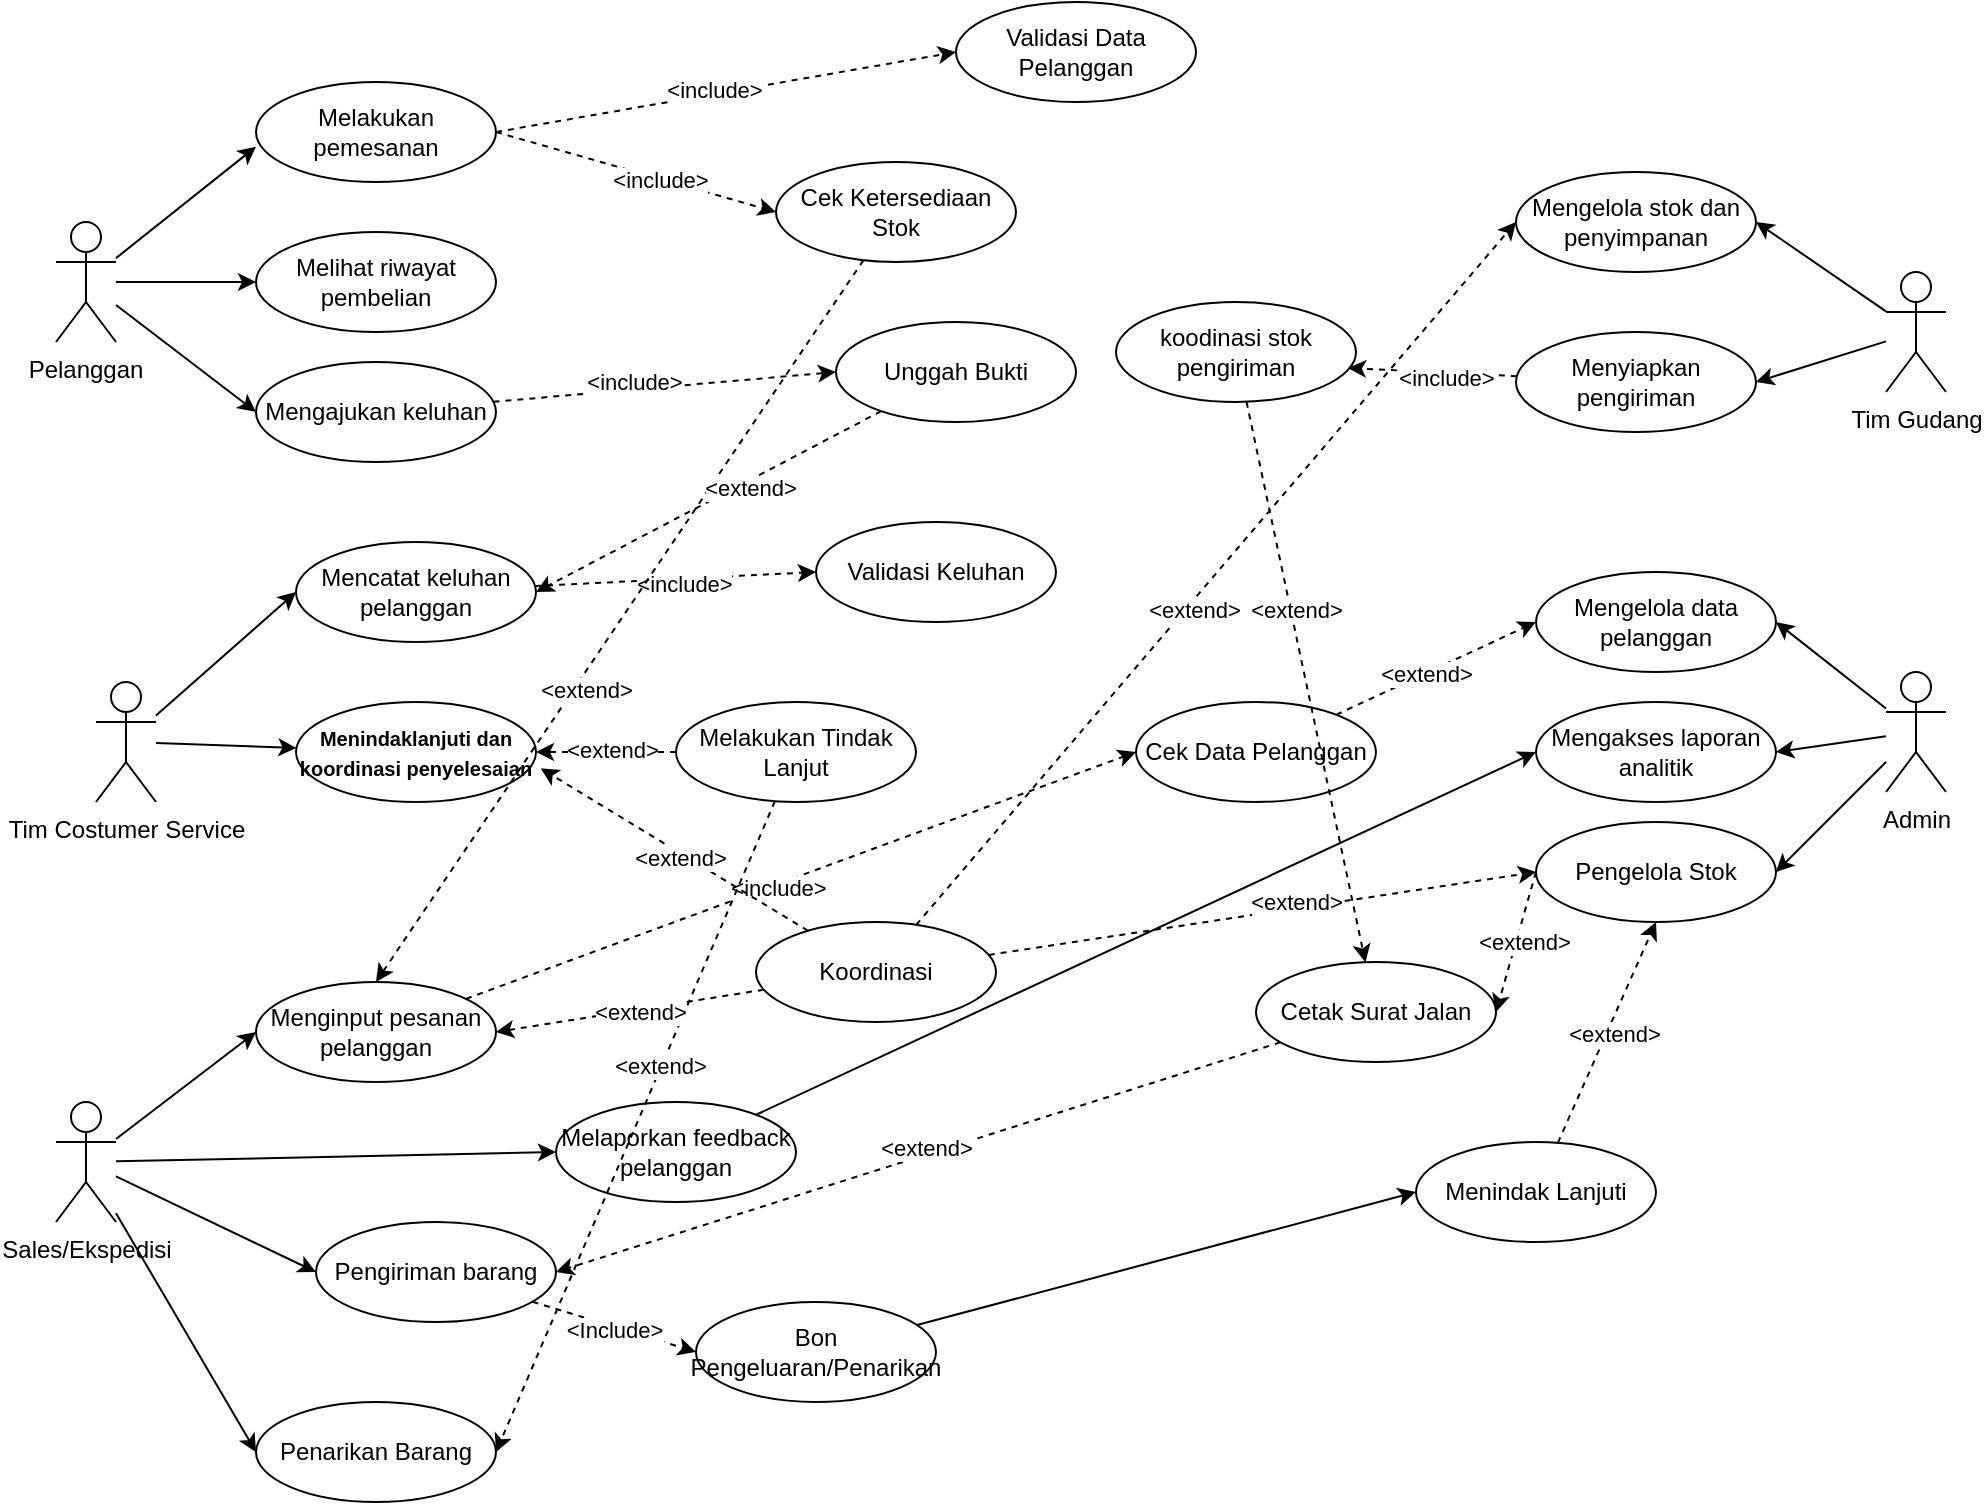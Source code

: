 <mxfile>
    <diagram id="A9RWl5Ja1mrFfkjDTp6f" name="Page-1">
        <mxGraphModel dx="1467" dy="485" grid="1" gridSize="10" guides="1" tooltips="1" connect="1" arrows="1" fold="1" page="1" pageScale="1" pageWidth="850" pageHeight="1100" math="0" shadow="0">
            <root>
                <mxCell id="0"/>
                <mxCell id="1" parent="0"/>
                <mxCell id="39" style="edgeStyle=none;html=1;entryX=0;entryY=0.5;entryDx=0;entryDy=0;" parent="1" source="2" target="14" edge="1">
                    <mxGeometry relative="1" as="geometry"/>
                </mxCell>
                <mxCell id="40" style="edgeStyle=none;html=1;entryX=0;entryY=0.5;entryDx=0;entryDy=0;" parent="1" source="2" target="15" edge="1">
                    <mxGeometry relative="1" as="geometry"/>
                </mxCell>
                <object label="Pelanggan" id="2">
                    <mxCell style="shape=umlActor;verticalLabelPosition=bottom;verticalAlign=top;outlineConnect=0;whiteSpace=wrap;align=center;" parent="1" vertex="1">
                        <mxGeometry x="20" y="160" width="30" height="60" as="geometry"/>
                    </mxCell>
                </object>
                <mxCell id="22" style="edgeStyle=none;html=1;entryX=0;entryY=0.5;entryDx=0;entryDy=0;" parent="1" source="7" target="16" edge="1">
                    <mxGeometry relative="1" as="geometry"/>
                </mxCell>
                <mxCell id="23" style="edgeStyle=none;html=1;entryX=0;entryY=0.5;entryDx=0;entryDy=0;" parent="1" source="7" target="17" edge="1">
                    <mxGeometry relative="1" as="geometry"/>
                </mxCell>
                <mxCell id="107" style="edgeStyle=none;html=1;entryX=0;entryY=0.5;entryDx=0;entryDy=0;" edge="1" parent="1" source="7" target="106">
                    <mxGeometry relative="1" as="geometry"/>
                </mxCell>
                <mxCell id="145" style="edgeStyle=none;html=1;entryX=0;entryY=0.5;entryDx=0;entryDy=0;" edge="1" parent="1" source="7" target="144">
                    <mxGeometry relative="1" as="geometry"/>
                </mxCell>
                <mxCell id="7" value="Sales/Ekspedisi" style="shape=umlActor;verticalLabelPosition=bottom;verticalAlign=top;html=1;outlineConnect=0;" parent="1" vertex="1">
                    <mxGeometry x="20" y="600" width="30" height="60" as="geometry"/>
                </mxCell>
                <mxCell id="41" style="edgeStyle=none;html=1;entryX=1;entryY=0.5;entryDx=0;entryDy=0;" parent="1" source="8" target="33" edge="1">
                    <mxGeometry relative="1" as="geometry"/>
                </mxCell>
                <mxCell id="42" style="edgeStyle=none;html=1;entryX=1;entryY=0.5;entryDx=0;entryDy=0;" parent="1" source="8" target="32" edge="1">
                    <mxGeometry relative="1" as="geometry"/>
                </mxCell>
                <mxCell id="8" value="Tim Gudang" style="shape=umlActor;verticalLabelPosition=bottom;verticalAlign=top;html=1;outlineConnect=0;" parent="1" vertex="1">
                    <mxGeometry x="935" y="185" width="30" height="60" as="geometry"/>
                </mxCell>
                <mxCell id="43" style="edgeStyle=none;html=1;entryX=1;entryY=0.5;entryDx=0;entryDy=0;" parent="1" source="10" target="30" edge="1">
                    <mxGeometry relative="1" as="geometry"/>
                </mxCell>
                <mxCell id="109" style="edgeStyle=none;html=1;entryX=1;entryY=0.5;entryDx=0;entryDy=0;" edge="1" parent="1" source="10" target="108">
                    <mxGeometry relative="1" as="geometry"/>
                </mxCell>
                <mxCell id="10" value="Admin" style="shape=umlActor;verticalLabelPosition=bottom;verticalAlign=top;html=1;outlineConnect=0;" parent="1" vertex="1">
                    <mxGeometry x="935" y="385" width="30" height="60" as="geometry"/>
                </mxCell>
                <mxCell id="35" value="" style="edgeStyle=none;html=1;" parent="1" source="11" target="26" edge="1">
                    <mxGeometry relative="1" as="geometry"/>
                </mxCell>
                <mxCell id="36" style="edgeStyle=none;html=1;entryX=0;entryY=0.5;entryDx=0;entryDy=0;" parent="1" source="11" target="25" edge="1">
                    <mxGeometry relative="1" as="geometry"/>
                </mxCell>
                <mxCell id="11" value="Tim Costumer Service" style="shape=umlActor;verticalLabelPosition=bottom;verticalAlign=top;html=1;outlineConnect=0;" parent="1" vertex="1">
                    <mxGeometry x="40" y="390" width="30" height="60" as="geometry"/>
                </mxCell>
                <mxCell id="51" style="edgeStyle=none;html=1;exitX=1;exitY=0.5;exitDx=0;exitDy=0;entryX=0;entryY=0.5;entryDx=0;entryDy=0;dashed=1;" parent="1" source="13" target="50" edge="1">
                    <mxGeometry relative="1" as="geometry"/>
                </mxCell>
                <mxCell id="55" value="&amp;lt;include&amp;gt;" style="edgeLabel;html=1;align=center;verticalAlign=middle;resizable=0;points=[];" parent="51" vertex="1" connectable="0">
                    <mxGeometry x="-0.05" y="2" relative="1" as="geometry">
                        <mxPoint as="offset"/>
                    </mxGeometry>
                </mxCell>
                <mxCell id="57" style="edgeStyle=none;html=1;entryX=0;entryY=0.5;entryDx=0;entryDy=0;exitX=1;exitY=0.5;exitDx=0;exitDy=0;dashed=1;" parent="1" source="13" target="56" edge="1">
                    <mxGeometry relative="1" as="geometry"/>
                </mxCell>
                <mxCell id="62" value="&amp;lt;include&amp;gt;" style="edgeLabel;html=1;align=center;verticalAlign=middle;resizable=0;points=[];" parent="57" vertex="1" connectable="0">
                    <mxGeometry x="0.175" relative="1" as="geometry">
                        <mxPoint as="offset"/>
                    </mxGeometry>
                </mxCell>
                <mxCell id="13" value="Melakukan pemesanan" style="ellipse;whiteSpace=wrap;html=1;" parent="1" vertex="1">
                    <mxGeometry x="120" y="90" width="120" height="50" as="geometry"/>
                </mxCell>
                <mxCell id="14" value="Melihat riwayat pembelian" style="ellipse;whiteSpace=wrap;html=1;" parent="1" vertex="1">
                    <mxGeometry x="120" y="165" width="120" height="50" as="geometry"/>
                </mxCell>
                <mxCell id="64" style="edgeStyle=none;html=1;entryX=0;entryY=0.5;entryDx=0;entryDy=0;dashed=1;" parent="1" source="15" target="63" edge="1">
                    <mxGeometry relative="1" as="geometry"/>
                </mxCell>
                <mxCell id="66" value="&amp;lt;include&amp;gt;" style="edgeLabel;html=1;align=center;verticalAlign=middle;resizable=0;points=[];" parent="64" vertex="1" connectable="0">
                    <mxGeometry x="-0.174" y="4" relative="1" as="geometry">
                        <mxPoint as="offset"/>
                    </mxGeometry>
                </mxCell>
                <mxCell id="15" value="Mengajukan keluhan" style="ellipse;whiteSpace=wrap;html=1;" parent="1" vertex="1">
                    <mxGeometry x="120" y="230" width="120" height="50" as="geometry"/>
                </mxCell>
                <mxCell id="97" style="edgeStyle=none;html=1;entryX=0;entryY=0.5;entryDx=0;entryDy=0;dashed=1;" parent="1" source="16" target="95" edge="1">
                    <mxGeometry relative="1" as="geometry"/>
                </mxCell>
                <mxCell id="98" value="&amp;lt;include&amp;gt;" style="edgeLabel;html=1;align=center;verticalAlign=middle;resizable=0;points=[];" parent="97" vertex="1" connectable="0">
                    <mxGeometry x="-0.067" y="-3" relative="1" as="geometry">
                        <mxPoint x="-1" y="-1" as="offset"/>
                    </mxGeometry>
                </mxCell>
                <mxCell id="16" value="Menginput pesanan pelanggan" style="ellipse;whiteSpace=wrap;html=1;" parent="1" vertex="1">
                    <mxGeometry x="120" y="540" width="120" height="50" as="geometry"/>
                </mxCell>
                <mxCell id="135" style="edgeStyle=none;html=1;entryX=0;entryY=0.5;entryDx=0;entryDy=0;" edge="1" parent="1" source="17" target="28">
                    <mxGeometry relative="1" as="geometry"/>
                </mxCell>
                <mxCell id="17" value="Melaporkan feedback pelanggan" style="ellipse;whiteSpace=wrap;html=1;" parent="1" vertex="1">
                    <mxGeometry x="270" y="600" width="120" height="50" as="geometry"/>
                </mxCell>
                <mxCell id="83" style="edgeStyle=none;html=1;entryX=0;entryY=0.5;entryDx=0;entryDy=0;dashed=1;" parent="1" source="25" target="82" edge="1">
                    <mxGeometry relative="1" as="geometry"/>
                </mxCell>
                <mxCell id="84" value="&amp;lt;include&amp;gt;" style="edgeLabel;html=1;align=center;verticalAlign=middle;resizable=0;points=[];" parent="83" vertex="1" connectable="0">
                    <mxGeometry x="0.051" y="-2" relative="1" as="geometry">
                        <mxPoint as="offset"/>
                    </mxGeometry>
                </mxCell>
                <mxCell id="25" value="Mencatat keluhan pelanggan" style="ellipse;whiteSpace=wrap;html=1;" parent="1" vertex="1">
                    <mxGeometry x="140" y="320" width="120" height="50" as="geometry"/>
                </mxCell>
                <mxCell id="26" value="&lt;font style=&quot;font-size: 10px;&quot;&gt;Menindaklanjuti dan koordinasi penyelesaian&lt;/font&gt;" style="ellipse;whiteSpace=wrap;html=1;fontStyle=1" parent="1" vertex="1">
                    <mxGeometry x="140" y="400" width="120" height="50" as="geometry"/>
                </mxCell>
                <mxCell id="28" value="Mengakses laporan analitik" style="ellipse;whiteSpace=wrap;html=1;" parent="1" vertex="1">
                    <mxGeometry x="760" y="400" width="120" height="50" as="geometry"/>
                </mxCell>
                <mxCell id="30" value="Mengelola data pelanggan" style="ellipse;whiteSpace=wrap;html=1;" parent="1" vertex="1">
                    <mxGeometry x="760" y="335" width="120" height="50" as="geometry"/>
                </mxCell>
                <mxCell id="32" value="Menyiapkan pengiriman" style="ellipse;whiteSpace=wrap;html=1;" parent="1" vertex="1">
                    <mxGeometry x="750" y="215" width="120" height="50" as="geometry"/>
                </mxCell>
                <mxCell id="33" value="Mengelola stok dan penyimpanan" style="ellipse;whiteSpace=wrap;html=1;" parent="1" vertex="1">
                    <mxGeometry x="750" y="135" width="120" height="50" as="geometry"/>
                </mxCell>
                <mxCell id="38" style="edgeStyle=none;html=1;entryX=0;entryY=0.647;entryDx=0;entryDy=0;entryPerimeter=0;" parent="1" source="2" target="13" edge="1">
                    <mxGeometry relative="1" as="geometry"/>
                </mxCell>
                <mxCell id="45" style="edgeStyle=none;html=1;entryX=1;entryY=0.5;entryDx=0;entryDy=0;" parent="1" source="10" target="28" edge="1">
                    <mxGeometry relative="1" as="geometry"/>
                </mxCell>
                <mxCell id="50" value="Validasi Data Pelanggan" style="ellipse;whiteSpace=wrap;html=1;" parent="1" vertex="1">
                    <mxGeometry x="470" y="50" width="120" height="50" as="geometry"/>
                </mxCell>
                <mxCell id="119" style="edgeStyle=none;html=1;entryX=0.5;entryY=0;entryDx=0;entryDy=0;dashed=1;" edge="1" parent="1" source="56" target="16">
                    <mxGeometry relative="1" as="geometry"/>
                </mxCell>
                <mxCell id="120" value="&amp;lt;extend&amp;gt;" style="edgeLabel;html=1;align=center;verticalAlign=middle;resizable=0;points=[];" vertex="1" connectable="0" parent="119">
                    <mxGeometry x="-0.118" y="1" relative="1" as="geometry">
                        <mxPoint x="-32" y="55" as="offset"/>
                    </mxGeometry>
                </mxCell>
                <mxCell id="56" value="Cek Ketersediaan Stok" style="ellipse;whiteSpace=wrap;html=1;" parent="1" vertex="1">
                    <mxGeometry x="380" y="130" width="120" height="50" as="geometry"/>
                </mxCell>
                <mxCell id="65" style="edgeStyle=none;html=1;entryX=1;entryY=0.5;entryDx=0;entryDy=0;dashed=1;" parent="1" source="63" target="25" edge="1">
                    <mxGeometry relative="1" as="geometry"/>
                </mxCell>
                <mxCell id="121" value="&amp;lt;extend&amp;gt;" style="edgeLabel;html=1;align=center;verticalAlign=middle;resizable=0;points=[];" vertex="1" connectable="0" parent="65">
                    <mxGeometry x="-0.228" y="4" relative="1" as="geometry">
                        <mxPoint x="-1" as="offset"/>
                    </mxGeometry>
                </mxCell>
                <mxCell id="63" value="Unggah Bukti " style="ellipse;whiteSpace=wrap;html=1;" parent="1" vertex="1">
                    <mxGeometry x="410" y="210" width="120" height="50" as="geometry"/>
                </mxCell>
                <mxCell id="68" style="edgeStyle=none;html=1;entryX=1;entryY=0.5;entryDx=0;entryDy=0;dashed=1;" parent="1" source="67" target="26" edge="1">
                    <mxGeometry relative="1" as="geometry"/>
                </mxCell>
                <mxCell id="70" value="&amp;lt;extend&amp;gt;" style="edgeLabel;html=1;align=center;verticalAlign=middle;resizable=0;points=[];" parent="68" vertex="1" connectable="0">
                    <mxGeometry x="-0.065" y="-1" relative="1" as="geometry">
                        <mxPoint as="offset"/>
                    </mxGeometry>
                </mxCell>
                <mxCell id="147" style="edgeStyle=none;html=1;entryX=1;entryY=0.5;entryDx=0;entryDy=0;dashed=1;" edge="1" parent="1" source="67" target="144">
                    <mxGeometry relative="1" as="geometry"/>
                </mxCell>
                <mxCell id="148" value="&amp;lt;extend&amp;gt;" style="edgeLabel;html=1;align=center;verticalAlign=middle;resizable=0;points=[];" vertex="1" connectable="0" parent="147">
                    <mxGeometry x="-0.182" y="-2" relative="1" as="geometry">
                        <mxPoint x="1" as="offset"/>
                    </mxGeometry>
                </mxCell>
                <mxCell id="67" value="Melakukan Tindak Lanjut" style="ellipse;whiteSpace=wrap;html=1;" parent="1" vertex="1">
                    <mxGeometry x="330" y="400" width="120" height="50" as="geometry"/>
                </mxCell>
                <mxCell id="86" style="edgeStyle=none;html=1;entryX=1;entryY=0.5;entryDx=0;entryDy=0;dashed=1;" parent="1" source="71" target="16" edge="1">
                    <mxGeometry relative="1" as="geometry"/>
                </mxCell>
                <mxCell id="87" value="&amp;lt;extend&amp;gt;" style="edgeLabel;html=1;align=center;verticalAlign=middle;resizable=0;points=[];" parent="86" vertex="1" connectable="0">
                    <mxGeometry x="-0.061" y="1" relative="1" as="geometry">
                        <mxPoint as="offset"/>
                    </mxGeometry>
                </mxCell>
                <mxCell id="124" style="edgeStyle=none;html=1;entryX=0;entryY=0.5;entryDx=0;entryDy=0;dashed=1;" edge="1" parent="1" source="71" target="108">
                    <mxGeometry relative="1" as="geometry"/>
                </mxCell>
                <mxCell id="125" value="&amp;lt;extend&amp;gt;" style="edgeLabel;html=1;align=center;verticalAlign=middle;resizable=0;points=[];" vertex="1" connectable="0" parent="124">
                    <mxGeometry x="-0.113" y="-2" relative="1" as="geometry">
                        <mxPoint x="32" y="-10" as="offset"/>
                    </mxGeometry>
                </mxCell>
                <mxCell id="71" value="Koordinasi" style="ellipse;whiteSpace=wrap;html=1;" parent="1" vertex="1">
                    <mxGeometry x="370" y="510" width="120" height="50" as="geometry"/>
                </mxCell>
                <mxCell id="76" style="edgeStyle=none;html=1;entryX=1.02;entryY=0.664;entryDx=0;entryDy=0;entryPerimeter=0;dashed=1;" parent="1" source="71" target="26" edge="1">
                    <mxGeometry relative="1" as="geometry"/>
                </mxCell>
                <mxCell id="79" value="&amp;lt;extend&amp;gt;" style="edgeLabel;html=1;align=center;verticalAlign=middle;resizable=0;points=[];" parent="76" vertex="1" connectable="0">
                    <mxGeometry x="-0.056" y="2" relative="1" as="geometry">
                        <mxPoint as="offset"/>
                    </mxGeometry>
                </mxCell>
                <mxCell id="78" style="edgeStyle=none;html=1;dashed=1;entryX=0;entryY=0.5;entryDx=0;entryDy=0;" parent="1" source="71" target="33" edge="1">
                    <mxGeometry relative="1" as="geometry">
                        <mxPoint x="760" y="490" as="targetPoint"/>
                    </mxGeometry>
                </mxCell>
                <mxCell id="80" value="&amp;lt;extend&amp;gt;" style="edgeLabel;html=1;align=center;verticalAlign=middle;resizable=0;points=[];" parent="78" vertex="1" connectable="0">
                    <mxGeometry x="-0.088" y="-3" relative="1" as="geometry">
                        <mxPoint as="offset"/>
                    </mxGeometry>
                </mxCell>
                <mxCell id="82" value="Validasi Keluhan" style="ellipse;whiteSpace=wrap;html=1;" parent="1" vertex="1">
                    <mxGeometry x="400" y="310" width="120" height="50" as="geometry"/>
                </mxCell>
                <mxCell id="99" style="edgeStyle=none;html=1;entryX=0;entryY=0.5;entryDx=0;entryDy=0;dashed=1;" parent="1" source="95" target="30" edge="1">
                    <mxGeometry relative="1" as="geometry"/>
                </mxCell>
                <mxCell id="122" value="&amp;lt;extend&amp;gt;" style="edgeLabel;html=1;align=center;verticalAlign=middle;resizable=0;points=[];" vertex="1" connectable="0" parent="99">
                    <mxGeometry x="-0.109" relative="1" as="geometry">
                        <mxPoint as="offset"/>
                    </mxGeometry>
                </mxCell>
                <mxCell id="95" value="Cek Data Pelanggan" style="ellipse;whiteSpace=wrap;html=1;" parent="1" vertex="1">
                    <mxGeometry x="560" y="400" width="120" height="50" as="geometry"/>
                </mxCell>
                <mxCell id="115" style="edgeStyle=none;html=1;entryX=0;entryY=0.5;entryDx=0;entryDy=0;dashed=1;" edge="1" parent="1" source="106" target="114">
                    <mxGeometry relative="1" as="geometry"/>
                </mxCell>
                <mxCell id="116" value="&amp;lt;Include&amp;gt;" style="edgeLabel;html=1;align=center;verticalAlign=middle;resizable=0;points=[];" vertex="1" connectable="0" parent="115">
                    <mxGeometry x="-0.004" y="-1" relative="1" as="geometry">
                        <mxPoint as="offset"/>
                    </mxGeometry>
                </mxCell>
                <mxCell id="106" value="Pengiriman barang" style="ellipse;whiteSpace=wrap;html=1;" vertex="1" parent="1">
                    <mxGeometry x="150" y="660" width="120" height="50" as="geometry"/>
                </mxCell>
                <mxCell id="108" value="Pengelola Stok" style="ellipse;whiteSpace=wrap;html=1;" vertex="1" parent="1">
                    <mxGeometry x="760" y="460" width="120" height="50" as="geometry"/>
                </mxCell>
                <mxCell id="133" style="edgeStyle=none;html=1;entryX=1;entryY=0.5;entryDx=0;entryDy=0;dashed=1;" edge="1" parent="1" source="110" target="106">
                    <mxGeometry relative="1" as="geometry"/>
                </mxCell>
                <mxCell id="134" value="&amp;lt;extend&amp;gt;" style="edgeLabel;html=1;align=center;verticalAlign=middle;resizable=0;points=[];" vertex="1" connectable="0" parent="133">
                    <mxGeometry x="-0.026" y="-3" relative="1" as="geometry">
                        <mxPoint as="offset"/>
                    </mxGeometry>
                </mxCell>
                <mxCell id="110" value="&lt;span data-end=&quot;2466&quot; data-start=&quot;2431&quot;&gt;Cetak Surat Jalan&lt;/span&gt;" style="ellipse;whiteSpace=wrap;html=1;" vertex="1" parent="1">
                    <mxGeometry x="620" y="530" width="120" height="50" as="geometry"/>
                </mxCell>
                <mxCell id="112" style="edgeStyle=none;html=1;entryX=1;entryY=0.5;entryDx=0;entryDy=0;dashed=1;exitX=0;exitY=0.5;exitDx=0;exitDy=0;" edge="1" parent="1" source="108" target="110">
                    <mxGeometry relative="1" as="geometry">
                        <mxPoint x="775" y="496" as="sourcePoint"/>
                        <mxPoint x="710" y="520" as="targetPoint"/>
                    </mxGeometry>
                </mxCell>
                <mxCell id="113" value="&amp;lt;extend&amp;gt;" style="edgeLabel;html=1;align=center;verticalAlign=middle;resizable=0;points=[];" vertex="1" connectable="0" parent="112">
                    <mxGeometry x="-0.039" y="3" relative="1" as="geometry">
                        <mxPoint as="offset"/>
                    </mxGeometry>
                </mxCell>
                <mxCell id="140" style="edgeStyle=none;html=1;entryX=0;entryY=0.5;entryDx=0;entryDy=0;" edge="1" parent="1" source="114" target="139">
                    <mxGeometry relative="1" as="geometry"/>
                </mxCell>
                <mxCell id="114" value="Bon Pengeluaran/Penarikan" style="ellipse;whiteSpace=wrap;html=1;" vertex="1" parent="1">
                    <mxGeometry x="340" y="700" width="120" height="50" as="geometry"/>
                </mxCell>
                <mxCell id="131" style="edgeStyle=none;html=1;dashed=1;" edge="1" parent="1" source="128" target="110">
                    <mxGeometry relative="1" as="geometry"/>
                </mxCell>
                <mxCell id="132" value="&amp;lt;extend&amp;gt;" style="edgeLabel;html=1;align=center;verticalAlign=middle;resizable=0;points=[];" vertex="1" connectable="0" parent="131">
                    <mxGeometry x="-0.255" y="2" relative="1" as="geometry">
                        <mxPoint as="offset"/>
                    </mxGeometry>
                </mxCell>
                <mxCell id="128" value="koodinasi stok pengiriman" style="ellipse;whiteSpace=wrap;html=1;" vertex="1" parent="1">
                    <mxGeometry x="550" y="200" width="120" height="50" as="geometry"/>
                </mxCell>
                <mxCell id="129" style="edgeStyle=none;html=1;entryX=0.967;entryY=0.66;entryDx=0;entryDy=0;entryPerimeter=0;dashed=1;" edge="1" parent="1" source="32" target="128">
                    <mxGeometry relative="1" as="geometry"/>
                </mxCell>
                <mxCell id="130" value="&amp;lt;include&amp;gt;" style="edgeLabel;html=1;align=center;verticalAlign=middle;resizable=0;points=[];" vertex="1" connectable="0" parent="129">
                    <mxGeometry x="-0.165" y="2" relative="1" as="geometry">
                        <mxPoint as="offset"/>
                    </mxGeometry>
                </mxCell>
                <mxCell id="141" style="edgeStyle=none;html=1;entryX=0.5;entryY=1;entryDx=0;entryDy=0;dashed=1;" edge="1" parent="1" source="139" target="108">
                    <mxGeometry relative="1" as="geometry"/>
                </mxCell>
                <mxCell id="143" value="&amp;lt;extend&amp;gt;" style="edgeLabel;html=1;align=center;verticalAlign=middle;resizable=0;points=[];" vertex="1" connectable="0" parent="141">
                    <mxGeometry x="0.018" y="-3" relative="1" as="geometry">
                        <mxPoint as="offset"/>
                    </mxGeometry>
                </mxCell>
                <mxCell id="139" value="Menindak Lanjuti" style="ellipse;whiteSpace=wrap;html=1;" vertex="1" parent="1">
                    <mxGeometry x="700" y="620" width="120" height="50" as="geometry"/>
                </mxCell>
                <mxCell id="144" value="Penarikan Barang" style="ellipse;whiteSpace=wrap;html=1;" vertex="1" parent="1">
                    <mxGeometry x="120" y="750" width="120" height="50" as="geometry"/>
                </mxCell>
            </root>
        </mxGraphModel>
    </diagram>
</mxfile>